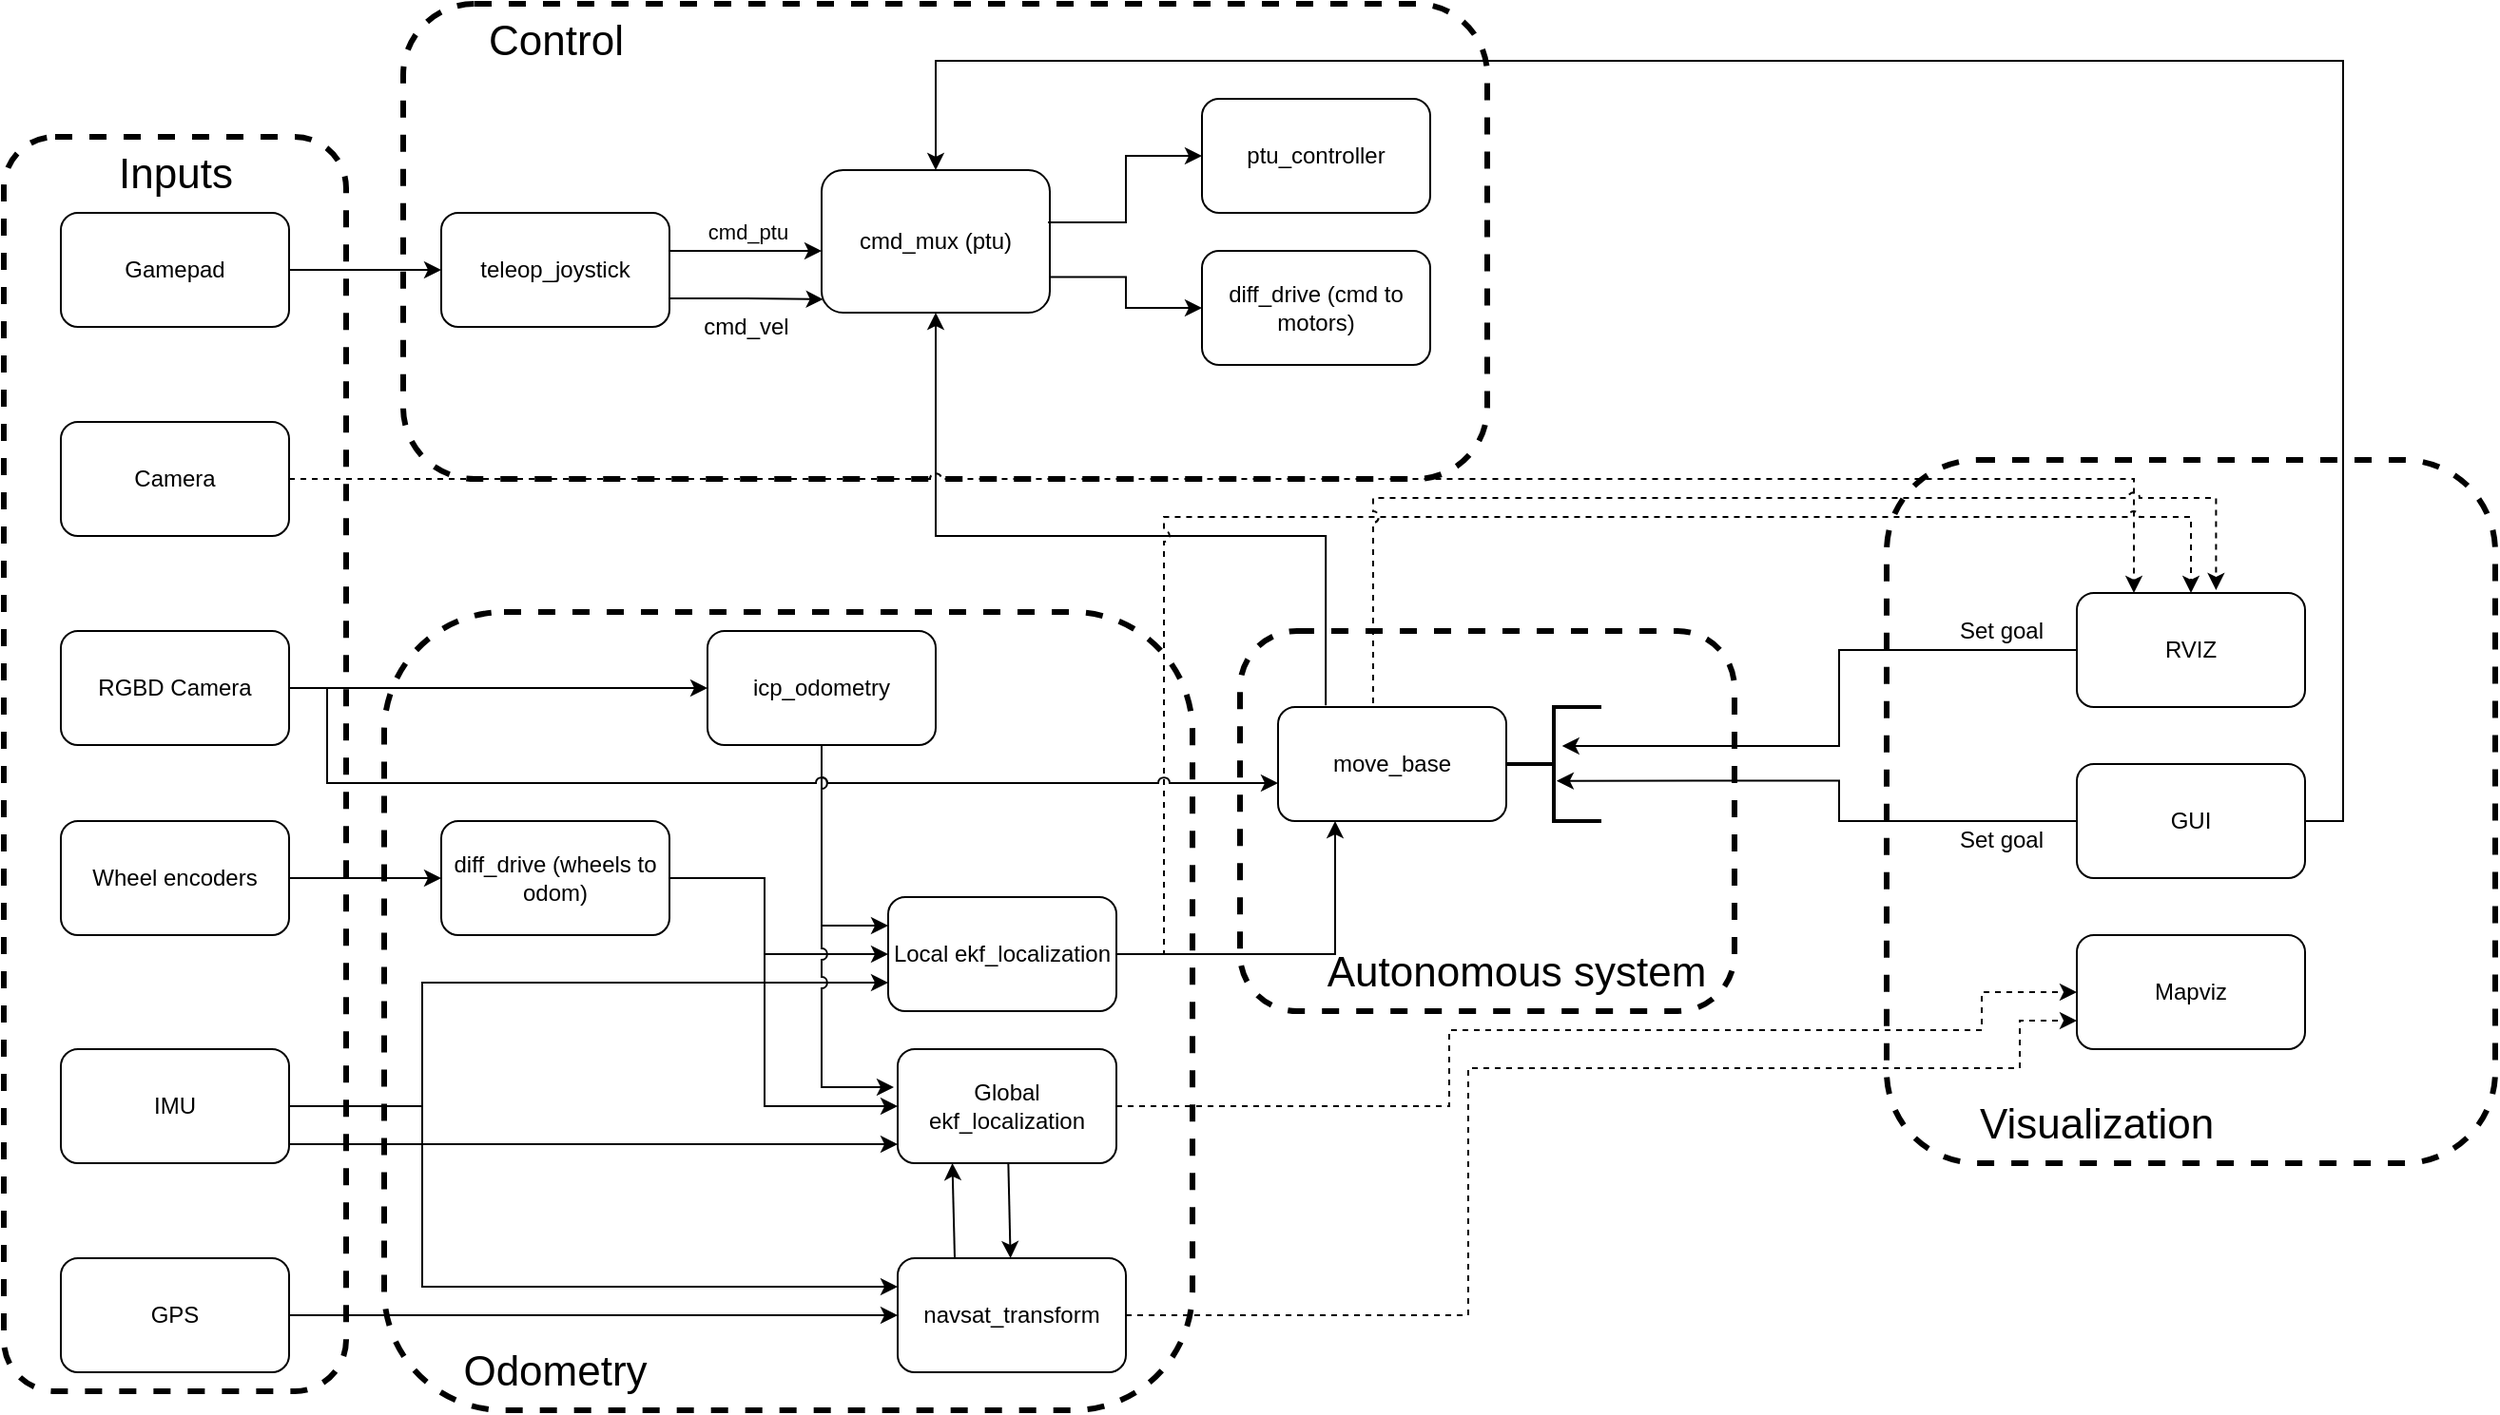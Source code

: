 <mxfile version="14.4.2" type="device"><diagram id="7--sw1NpdvDqQlmk30dt" name="Page-1"><mxGraphModel dx="276" dy="1248" grid="1" gridSize="10" guides="1" tooltips="1" connect="1" arrows="1" fold="1" page="1" pageScale="1" pageWidth="850" pageHeight="1100" math="0" shadow="0"><root><mxCell id="0"/><mxCell id="1" parent="0"/><mxCell id="lF4iuSSRYrCYD2imPk8r-73" value="" style="group" parent="1" vertex="1" connectable="0"><mxGeometry x="20" y="-80" width="180" height="660" as="geometry"/></mxCell><mxCell id="lF4iuSSRYrCYD2imPk8r-71" value="" style="rounded=1;whiteSpace=wrap;html=1;fillColor=none;dashed=1;strokeWidth=3;" parent="lF4iuSSRYrCYD2imPk8r-73" vertex="1"><mxGeometry width="180" height="660" as="geometry"/></mxCell><mxCell id="lF4iuSSRYrCYD2imPk8r-72" value="&lt;font style=&quot;font-size: 22px&quot;&gt;Inputs&lt;/font&gt;" style="text;html=1;align=center;verticalAlign=middle;resizable=0;points=[];autosize=1;" parent="lF4iuSSRYrCYD2imPk8r-73" vertex="1"><mxGeometry x="50" y="10" width="80" height="20" as="geometry"/></mxCell><mxCell id="lF4iuSSRYrCYD2imPk8r-77" value="" style="rounded=1;whiteSpace=wrap;html=1;fillColor=none;dashed=1;strokeWidth=3;" parent="1" vertex="1"><mxGeometry x="230" y="-150" width="570" height="250" as="geometry"/></mxCell><mxCell id="lF4iuSSRYrCYD2imPk8r-58" value="" style="group" parent="1" vertex="1" connectable="0"><mxGeometry x="1040" y="170" width="60" height="210" as="geometry"/></mxCell><mxCell id="lF4iuSSRYrCYD2imPk8r-52" value="Set goal" style="text;html=1;align=center;verticalAlign=middle;resizable=0;points=[];autosize=1;" parent="lF4iuSSRYrCYD2imPk8r-58" vertex="1"><mxGeometry width="60" height="20" as="geometry"/></mxCell><mxCell id="lF4iuSSRYrCYD2imPk8r-79" value="" style="rounded=1;whiteSpace=wrap;html=1;fillColor=none;dashed=1;strokeWidth=3;" parent="lF4iuSSRYrCYD2imPk8r-58" vertex="1"><mxGeometry x="-370" y="10" width="260" height="200" as="geometry"/></mxCell><mxCell id="lF4iuSSRYrCYD2imPk8r-46" value="move_base" style="rounded=1;whiteSpace=wrap;html=1;" parent="lF4iuSSRYrCYD2imPk8r-58" vertex="1"><mxGeometry x="-350" y="50" width="120" height="60" as="geometry"/></mxCell><mxCell id="lF4iuSSRYrCYD2imPk8r-53" value="" style="strokeWidth=2;html=1;shape=mxgraph.flowchart.annotation_2;align=left;labelPosition=right;pointerEvents=1;" parent="lF4iuSSRYrCYD2imPk8r-58" vertex="1"><mxGeometry x="-230" y="50" width="50" height="60" as="geometry"/></mxCell><mxCell id="lF4iuSSRYrCYD2imPk8r-75" value="" style="rounded=1;whiteSpace=wrap;html=1;fillColor=none;dashed=1;strokeWidth=3;" parent="1" vertex="1"><mxGeometry x="1010" y="90" width="320" height="370" as="geometry"/></mxCell><mxCell id="lF4iuSSRYrCYD2imPk8r-70" value="" style="rounded=1;whiteSpace=wrap;html=1;fillColor=none;dashed=1;strokeWidth=3;" parent="1" vertex="1"><mxGeometry x="220" y="170" width="425" height="420" as="geometry"/></mxCell><mxCell id="lF4iuSSRYrCYD2imPk8r-1" value="IMU" style="rounded=1;whiteSpace=wrap;html=1;" parent="1" vertex="1"><mxGeometry x="50" y="400" width="120" height="60" as="geometry"/></mxCell><mxCell id="lF4iuSSRYrCYD2imPk8r-2" value="GPS" style="rounded=1;whiteSpace=wrap;html=1;" parent="1" vertex="1"><mxGeometry x="50" y="510" width="120" height="60" as="geometry"/></mxCell><mxCell id="lF4iuSSRYrCYD2imPk8r-22" value="" style="edgeStyle=orthogonalEdgeStyle;rounded=0;orthogonalLoop=1;jettySize=auto;html=1;" parent="1" source="lF4iuSSRYrCYD2imPk8r-3" target="lF4iuSSRYrCYD2imPk8r-21" edge="1"><mxGeometry relative="1" as="geometry"/></mxCell><mxCell id="lF4iuSSRYrCYD2imPk8r-3" value="RGBD Camera" style="rounded=1;whiteSpace=wrap;html=1;" parent="1" vertex="1"><mxGeometry x="50" y="180" width="120" height="60" as="geometry"/></mxCell><mxCell id="lF4iuSSRYrCYD2imPk8r-34" value="" style="edgeStyle=orthogonalEdgeStyle;rounded=0;orthogonalLoop=1;jettySize=auto;html=1;" parent="1" source="lF4iuSSRYrCYD2imPk8r-4" target="lF4iuSSRYrCYD2imPk8r-33" edge="1"><mxGeometry relative="1" as="geometry"/></mxCell><mxCell id="lF4iuSSRYrCYD2imPk8r-4" value="Wheel encoders" style="rounded=1;whiteSpace=wrap;html=1;" parent="1" vertex="1"><mxGeometry x="50" y="280" width="120" height="60" as="geometry"/></mxCell><mxCell id="lF4iuSSRYrCYD2imPk8r-28" value="" style="edgeStyle=orthogonalEdgeStyle;rounded=0;orthogonalLoop=1;jettySize=auto;html=1;" parent="1" source="lF4iuSSRYrCYD2imPk8r-5" target="lF4iuSSRYrCYD2imPk8r-27" edge="1"><mxGeometry relative="1" as="geometry"/></mxCell><mxCell id="lF4iuSSRYrCYD2imPk8r-5" value="Gamepad" style="rounded=1;whiteSpace=wrap;html=1;" parent="1" vertex="1"><mxGeometry x="50" y="-40" width="120" height="60" as="geometry"/></mxCell><mxCell id="lF4iuSSRYrCYD2imPk8r-6" value="Camera" style="rounded=1;whiteSpace=wrap;html=1;" parent="1" vertex="1"><mxGeometry x="50" y="70" width="120" height="60" as="geometry"/></mxCell><mxCell id="lF4iuSSRYrCYD2imPk8r-7" value="Local ekf_localization" style="rounded=1;whiteSpace=wrap;html=1;" parent="1" vertex="1"><mxGeometry x="485" y="320" width="120" height="60" as="geometry"/></mxCell><mxCell id="lF4iuSSRYrCYD2imPk8r-8" value="Global ekf_localization" style="rounded=1;whiteSpace=wrap;html=1;fillColor=#FFFFFF;" parent="1" vertex="1"><mxGeometry x="490" y="400" width="115" height="60" as="geometry"/></mxCell><mxCell id="lF4iuSSRYrCYD2imPk8r-9" value="navsat_transform" style="rounded=1;whiteSpace=wrap;html=1;" parent="1" vertex="1"><mxGeometry x="490" y="510" width="120" height="60" as="geometry"/></mxCell><mxCell id="lF4iuSSRYrCYD2imPk8r-11" value="" style="endArrow=classic;html=1;exitX=0.25;exitY=0;exitDx=0;exitDy=0;entryX=0.25;entryY=1;entryDx=0;entryDy=0;" parent="1" source="lF4iuSSRYrCYD2imPk8r-9" target="lF4iuSSRYrCYD2imPk8r-8" edge="1"><mxGeometry width="50" height="50" relative="1" as="geometry"><mxPoint x="545" y="290" as="sourcePoint"/><mxPoint x="520" y="462" as="targetPoint"/></mxGeometry></mxCell><mxCell id="lF4iuSSRYrCYD2imPk8r-13" value="" style="endArrow=classic;html=1;" parent="1" source="lF4iuSSRYrCYD2imPk8r-8" target="lF4iuSSRYrCYD2imPk8r-9" edge="1"><mxGeometry width="50" height="50" relative="1" as="geometry"><mxPoint x="545" y="430" as="sourcePoint"/><mxPoint x="595" y="380" as="targetPoint"/></mxGeometry></mxCell><mxCell id="lF4iuSSRYrCYD2imPk8r-14" value="" style="endArrow=classic;html=1;exitX=1;exitY=0.5;exitDx=0;exitDy=0;entryX=0;entryY=0.5;entryDx=0;entryDy=0;" parent="1" source="lF4iuSSRYrCYD2imPk8r-2" target="lF4iuSSRYrCYD2imPk8r-9" edge="1"><mxGeometry width="50" height="50" relative="1" as="geometry"><mxPoint x="230" y="430" as="sourcePoint"/><mxPoint x="280" y="380" as="targetPoint"/></mxGeometry></mxCell><mxCell id="lF4iuSSRYrCYD2imPk8r-15" value="" style="endArrow=classic;html=1;exitX=1;exitY=0.5;exitDx=0;exitDy=0;entryX=0;entryY=0.25;entryDx=0;entryDy=0;rounded=0;edgeStyle=orthogonalEdgeStyle;" parent="1" source="lF4iuSSRYrCYD2imPk8r-1" target="lF4iuSSRYrCYD2imPk8r-9" edge="1"><mxGeometry width="50" height="50" relative="1" as="geometry"><mxPoint x="230" y="430" as="sourcePoint"/><mxPoint x="280" y="380" as="targetPoint"/><Array as="points"><mxPoint x="240" y="430"/><mxPoint x="240" y="525"/></Array></mxGeometry></mxCell><mxCell id="lF4iuSSRYrCYD2imPk8r-17" value="" style="endArrow=classic;html=1;exitX=1;exitY=0.5;exitDx=0;exitDy=0;rounded=0;edgeStyle=orthogonalEdgeStyle;" parent="1" source="lF4iuSSRYrCYD2imPk8r-1" edge="1"><mxGeometry width="50" height="50" relative="1" as="geometry"><mxPoint x="180" y="450" as="sourcePoint"/><mxPoint x="490" y="450" as="targetPoint"/><Array as="points"><mxPoint x="170" y="450"/><mxPoint x="490" y="450"/></Array></mxGeometry></mxCell><mxCell id="lF4iuSSRYrCYD2imPk8r-18" value="" style="endArrow=classic;html=1;exitX=1;exitY=0.5;exitDx=0;exitDy=0;rounded=0;edgeStyle=orthogonalEdgeStyle;entryX=0;entryY=0.75;entryDx=0;entryDy=0;" parent="1" source="lF4iuSSRYrCYD2imPk8r-1" target="lF4iuSSRYrCYD2imPk8r-7" edge="1"><mxGeometry width="50" height="50" relative="1" as="geometry"><mxPoint x="180" y="450" as="sourcePoint"/><mxPoint x="340" y="370" as="targetPoint"/><Array as="points"><mxPoint x="240" y="430"/><mxPoint x="240" y="365"/></Array></mxGeometry></mxCell><mxCell id="lF4iuSSRYrCYD2imPk8r-21" value="icp_odometry" style="rounded=1;whiteSpace=wrap;html=1;" parent="1" vertex="1"><mxGeometry x="390" y="180" width="120" height="60" as="geometry"/></mxCell><mxCell id="lF4iuSSRYrCYD2imPk8r-23" value="" style="endArrow=classic;html=1;exitX=0.5;exitY=1;exitDx=0;exitDy=0;entryX=0;entryY=0.25;entryDx=0;entryDy=0;edgeStyle=orthogonalEdgeStyle;rounded=0;" parent="1" source="lF4iuSSRYrCYD2imPk8r-21" target="lF4iuSSRYrCYD2imPk8r-7" edge="1"><mxGeometry width="50" height="50" relative="1" as="geometry"><mxPoint x="415" y="300" as="sourcePoint"/><mxPoint x="465" y="250" as="targetPoint"/></mxGeometry></mxCell><mxCell id="lF4iuSSRYrCYD2imPk8r-27" value="teleop_joystick" style="rounded=1;whiteSpace=wrap;html=1;" parent="1" vertex="1"><mxGeometry x="250" y="-40" width="120" height="60" as="geometry"/></mxCell><mxCell id="lF4iuSSRYrCYD2imPk8r-32" value="" style="edgeStyle=orthogonalEdgeStyle;rounded=0;orthogonalLoop=1;jettySize=auto;html=1;exitX=1;exitY=0.75;exitDx=0;exitDy=0;" parent="1" source="lF4iuSSRYrCYD2imPk8r-60" target="lF4iuSSRYrCYD2imPk8r-31" edge="1"><mxGeometry relative="1" as="geometry"><mxPoint x="570" y="10" as="sourcePoint"/></mxGeometry></mxCell><mxCell id="lF4iuSSRYrCYD2imPk8r-31" value="diff_drive (cmd to motors)" style="rounded=1;whiteSpace=wrap;html=1;" parent="1" vertex="1"><mxGeometry x="650" y="-20" width="120" height="60" as="geometry"/></mxCell><mxCell id="lF4iuSSRYrCYD2imPk8r-33" value="diff_drive (wheels to odom)" style="rounded=1;whiteSpace=wrap;html=1;" parent="1" vertex="1"><mxGeometry x="250" y="280" width="120" height="60" as="geometry"/></mxCell><mxCell id="lF4iuSSRYrCYD2imPk8r-35" value="" style="endArrow=classic;html=1;exitX=1;exitY=0.5;exitDx=0;exitDy=0;entryX=0;entryY=0.5;entryDx=0;entryDy=0;edgeStyle=orthogonalEdgeStyle;rounded=0;" parent="1" source="lF4iuSSRYrCYD2imPk8r-33" target="lF4iuSSRYrCYD2imPk8r-7" edge="1"><mxGeometry width="50" height="50" relative="1" as="geometry"><mxPoint x="270" y="280" as="sourcePoint"/><mxPoint x="320" y="230" as="targetPoint"/><Array as="points"><mxPoint x="420" y="310"/><mxPoint x="420" y="350"/></Array></mxGeometry></mxCell><mxCell id="lF4iuSSRYrCYD2imPk8r-41" value="" style="group" parent="1" vertex="1" connectable="0"><mxGeometry x="380" y="-50" width="60" height="20" as="geometry"/></mxCell><mxCell id="lF4iuSSRYrCYD2imPk8r-30" value="" style="edgeStyle=orthogonalEdgeStyle;rounded=0;orthogonalLoop=1;jettySize=auto;html=1;exitX=1;exitY=0.75;exitDx=0;exitDy=0;entryX=0.007;entryY=0.424;entryDx=0;entryDy=0;entryPerimeter=0;" parent="lF4iuSSRYrCYD2imPk8r-41" source="lF4iuSSRYrCYD2imPk8r-27" edge="1"><mxGeometry relative="1" as="geometry"><mxPoint x="70.84" y="55.44" as="targetPoint"/></mxGeometry></mxCell><mxCell id="lF4iuSSRYrCYD2imPk8r-42" value="" style="endArrow=classic;html=1;exitX=1;exitY=0.25;exitDx=0;exitDy=0;rounded=0;edgeStyle=orthogonalEdgeStyle;entryX=0;entryY=0.5;entryDx=0;entryDy=0;" parent="1" edge="1"><mxGeometry width="50" height="50" relative="1" as="geometry"><mxPoint x="370" y="-20" as="sourcePoint"/><mxPoint x="450" y="-20" as="targetPoint"/><Array as="points"/></mxGeometry></mxCell><mxCell id="lF4iuSSRYrCYD2imPk8r-43" value="cmd_ptu" style="edgeLabel;html=1;align=center;verticalAlign=middle;resizable=0;points=[];" parent="lF4iuSSRYrCYD2imPk8r-42" vertex="1" connectable="0"><mxGeometry x="-0.216" relative="1" as="geometry"><mxPoint x="9" y="-10.0" as="offset"/></mxGeometry></mxCell><mxCell id="lF4iuSSRYrCYD2imPk8r-44" value="ptu_controller" style="rounded=1;whiteSpace=wrap;html=1;" parent="1" vertex="1"><mxGeometry x="650" y="-100" width="120" height="60" as="geometry"/></mxCell><mxCell id="lF4iuSSRYrCYD2imPk8r-49" value="" style="endArrow=classic;html=1;exitX=1;exitY=0.5;exitDx=0;exitDy=0;entryX=0.25;entryY=1;entryDx=0;entryDy=0;edgeStyle=orthogonalEdgeStyle;rounded=0;" parent="1" source="lF4iuSSRYrCYD2imPk8r-7" target="lF4iuSSRYrCYD2imPk8r-46" edge="1"><mxGeometry width="50" height="50" relative="1" as="geometry"><mxPoint x="530" y="260" as="sourcePoint"/><mxPoint x="580" y="210" as="targetPoint"/></mxGeometry></mxCell><mxCell id="lF4iuSSRYrCYD2imPk8r-50" value="RVIZ" style="rounded=1;whiteSpace=wrap;html=1;" parent="1" vertex="1"><mxGeometry x="1110" y="160" width="120" height="60" as="geometry"/></mxCell><mxCell id="lF4iuSSRYrCYD2imPk8r-54" value="GUI" style="rounded=1;whiteSpace=wrap;html=1;" parent="1" vertex="1"><mxGeometry x="1110" y="250" width="120" height="60" as="geometry"/></mxCell><mxCell id="lF4iuSSRYrCYD2imPk8r-57" value="" style="group" parent="1" vertex="1" connectable="0"><mxGeometry x="1040" y="280" width="60" height="20" as="geometry"/></mxCell><mxCell id="lF4iuSSRYrCYD2imPk8r-56" value="Set goal" style="text;html=1;align=center;verticalAlign=middle;resizable=0;points=[];autosize=1;" parent="lF4iuSSRYrCYD2imPk8r-57" vertex="1"><mxGeometry width="60" height="20" as="geometry"/></mxCell><mxCell id="lF4iuSSRYrCYD2imPk8r-59" value="" style="endArrow=classic;html=1;exitX=0.209;exitY=-0.014;exitDx=0;exitDy=0;exitPerimeter=0;rounded=0;edgeStyle=orthogonalEdgeStyle;entryX=0.5;entryY=1;entryDx=0;entryDy=0;" parent="1" source="lF4iuSSRYrCYD2imPk8r-46" target="lF4iuSSRYrCYD2imPk8r-60" edge="1"><mxGeometry width="50" height="50" relative="1" as="geometry"><mxPoint x="530" y="170" as="sourcePoint"/><mxPoint x="493.08" y="40.12" as="targetPoint"/><Array as="points"><mxPoint x="715" y="130"/><mxPoint x="510" y="130"/></Array></mxGeometry></mxCell><mxCell id="lF4iuSSRYrCYD2imPk8r-36" value="cmd_vel" style="text;html=1;align=center;verticalAlign=middle;resizable=0;points=[];autosize=1;" parent="1" vertex="1"><mxGeometry x="380" y="10" width="60" height="20" as="geometry"/></mxCell><mxCell id="lF4iuSSRYrCYD2imPk8r-60" value="cmd_mux (ptu)" style="rounded=1;whiteSpace=wrap;html=1;" parent="1" vertex="1"><mxGeometry x="450" y="-62.5" width="120" height="75" as="geometry"/></mxCell><mxCell id="lF4iuSSRYrCYD2imPk8r-61" value="" style="endArrow=classic;html=1;rounded=0;edgeStyle=orthogonalEdgeStyle;exitX=0.992;exitY=0.367;exitDx=0;exitDy=0;exitPerimeter=0;" parent="1" source="lF4iuSSRYrCYD2imPk8r-60" target="lF4iuSSRYrCYD2imPk8r-44" edge="1"><mxGeometry width="50" height="50" relative="1" as="geometry"><mxPoint x="570" y="-70" as="sourcePoint"/><mxPoint x="470" y="20" as="targetPoint"/></mxGeometry></mxCell><mxCell id="lF4iuSSRYrCYD2imPk8r-62" value="" style="endArrow=classic;html=1;strokeColor=#000000;exitX=1;exitY=0.5;exitDx=0;exitDy=0;entryX=0.5;entryY=0;entryDx=0;entryDy=0;rounded=0;edgeStyle=orthogonalEdgeStyle;" parent="1" source="lF4iuSSRYrCYD2imPk8r-54" target="lF4iuSSRYrCYD2imPk8r-60" edge="1"><mxGeometry width="50" height="50" relative="1" as="geometry"><mxPoint x="640" y="180" as="sourcePoint"/><mxPoint x="690" y="130" as="targetPoint"/><Array as="points"><mxPoint x="1250" y="280"/><mxPoint x="1250" y="-120"/><mxPoint x="510" y="-120"/></Array></mxGeometry></mxCell><mxCell id="lF4iuSSRYrCYD2imPk8r-63" value="" style="endArrow=classic;html=1;strokeColor=#000000;exitX=1;exitY=0.5;exitDx=0;exitDy=0;entryX=0.25;entryY=0;entryDx=0;entryDy=0;rounded=0;edgeStyle=orthogonalEdgeStyle;dashed=1;jumpStyle=arc;" parent="1" source="lF4iuSSRYrCYD2imPk8r-6" target="lF4iuSSRYrCYD2imPk8r-50" edge="1"><mxGeometry width="50" height="50" relative="1" as="geometry"><mxPoint x="650" y="260" as="sourcePoint"/><mxPoint x="700" y="210" as="targetPoint"/></mxGeometry></mxCell><mxCell id="lF4iuSSRYrCYD2imPk8r-65" value="Mapviz" style="rounded=1;whiteSpace=wrap;html=1;" parent="1" vertex="1"><mxGeometry x="1110" y="340" width="120" height="60" as="geometry"/></mxCell><mxCell id="lF4iuSSRYrCYD2imPk8r-66" value="" style="endArrow=classic;html=1;strokeColor=#000000;exitX=1;exitY=0.5;exitDx=0;exitDy=0;rounded=0;edgeStyle=orthogonalEdgeStyle;dashed=1;shadow=0;sketch=0;jumpStyle=arc;entryX=0;entryY=0.5;entryDx=0;entryDy=0;" parent="1" source="lF4iuSSRYrCYD2imPk8r-8" target="lF4iuSSRYrCYD2imPk8r-65" edge="1"><mxGeometry width="50" height="50" relative="1" as="geometry"><mxPoint x="180" y="205" as="sourcePoint"/><mxPoint x="970" y="380" as="targetPoint"/><Array as="points"><mxPoint x="780" y="430"/><mxPoint x="780" y="390"/><mxPoint x="1060" y="390"/><mxPoint x="1060" y="370"/></Array></mxGeometry></mxCell><mxCell id="lF4iuSSRYrCYD2imPk8r-67" value="" style="endArrow=classic;html=1;strokeColor=#000000;exitX=1;exitY=0.5;exitDx=0;exitDy=0;rounded=0;edgeStyle=orthogonalEdgeStyle;dashed=1;shadow=0;sketch=0;jumpStyle=arc;entryX=0.5;entryY=0;entryDx=0;entryDy=0;" parent="1" source="lF4iuSSRYrCYD2imPk8r-7" target="lF4iuSSRYrCYD2imPk8r-50" edge="1"><mxGeometry width="50" height="50" relative="1" as="geometry"><mxPoint x="615" y="360" as="sourcePoint"/><mxPoint x="980" y="410" as="targetPoint"/><Array as="points"><mxPoint x="630" y="350"/><mxPoint x="630" y="120"/><mxPoint x="1170" y="120"/></Array></mxGeometry></mxCell><mxCell id="lF4iuSSRYrCYD2imPk8r-68" value="" style="endArrow=classic;html=1;strokeColor=#000000;exitX=1;exitY=0.5;exitDx=0;exitDy=0;rounded=0;edgeStyle=orthogonalEdgeStyle;dashed=1;shadow=0;sketch=0;jumpStyle=arc;entryX=0;entryY=0.75;entryDx=0;entryDy=0;" parent="1" source="lF4iuSSRYrCYD2imPk8r-9" target="lF4iuSSRYrCYD2imPk8r-65" edge="1"><mxGeometry width="50" height="50" relative="1" as="geometry"><mxPoint x="615" y="440" as="sourcePoint"/><mxPoint x="970" y="410" as="targetPoint"/><Array as="points"><mxPoint x="790" y="540"/><mxPoint x="790" y="410"/><mxPoint x="1080" y="410"/><mxPoint x="1080" y="385"/></Array></mxGeometry></mxCell><mxCell id="lF4iuSSRYrCYD2imPk8r-69" value="" style="endArrow=classic;html=1;strokeColor=#000000;exitX=0.5;exitY=0;exitDx=0;exitDy=0;rounded=0;edgeStyle=orthogonalEdgeStyle;dashed=1;shadow=0;sketch=0;jumpStyle=arc;entryX=0.61;entryY=-0.025;entryDx=0;entryDy=0;entryPerimeter=0;" parent="1" source="lF4iuSSRYrCYD2imPk8r-46" target="lF4iuSSRYrCYD2imPk8r-50" edge="1"><mxGeometry width="50" height="50" relative="1" as="geometry"><mxPoint x="615" y="360" as="sourcePoint"/><mxPoint x="1040" y="170" as="targetPoint"/><Array as="points"><mxPoint x="740" y="110"/><mxPoint x="1183" y="110"/></Array></mxGeometry></mxCell><mxCell id="lF4iuSSRYrCYD2imPk8r-74" value="&lt;font style=&quot;font-size: 22px&quot;&gt;Odometry&lt;/font&gt;" style="text;html=1;strokeColor=none;fillColor=none;align=center;verticalAlign=middle;whiteSpace=wrap;rounded=0;dashed=1;" parent="1" vertex="1"><mxGeometry x="290" y="560" width="40" height="20" as="geometry"/></mxCell><mxCell id="lF4iuSSRYrCYD2imPk8r-76" value="&lt;font style=&quot;font-size: 22px&quot;&gt;Visualization&lt;/font&gt;" style="text;html=1;align=center;verticalAlign=middle;resizable=0;points=[];autosize=1;" parent="1" vertex="1"><mxGeometry x="1050" y="430" width="140" height="20" as="geometry"/></mxCell><mxCell id="lF4iuSSRYrCYD2imPk8r-78" value="&lt;font style=&quot;font-size: 22px&quot;&gt;Control&lt;/font&gt;" style="text;html=1;align=center;verticalAlign=middle;resizable=0;points=[];autosize=1;" parent="1" vertex="1"><mxGeometry x="265" y="-140" width="90" height="20" as="geometry"/></mxCell><mxCell id="lF4iuSSRYrCYD2imPk8r-80" value="" style="endArrow=classic;html=1;strokeColor=#000000;exitX=1;exitY=0.5;exitDx=0;exitDy=0;rounded=0;edgeStyle=orthogonalEdgeStyle;shadow=0;sketch=0;jumpStyle=arc;" parent="1" source="lF4iuSSRYrCYD2imPk8r-3" target="lF4iuSSRYrCYD2imPk8r-46" edge="1"><mxGeometry width="50" height="50" relative="1" as="geometry"><mxPoint x="170" y="210" as="sourcePoint"/><mxPoint x="1160.04" y="160" as="targetPoint"/><Array as="points"><mxPoint x="190" y="210"/><mxPoint x="190" y="260"/></Array></mxGeometry></mxCell><mxCell id="lF4iuSSRYrCYD2imPk8r-82" value="" style="endArrow=classic;html=1;exitX=0;exitY=0.5;exitDx=0;exitDy=0;rounded=0;edgeStyle=orthogonalEdgeStyle;entryX=0.587;entryY=0.341;entryDx=0;entryDy=0;entryPerimeter=0;" parent="1" source="lF4iuSSRYrCYD2imPk8r-50" target="lF4iuSSRYrCYD2imPk8r-53" edge="1"><mxGeometry width="50" height="50" relative="1" as="geometry"><mxPoint x="2140" y="360" as="sourcePoint"/><mxPoint x="1854.8" y="403.74" as="targetPoint"/></mxGeometry></mxCell><mxCell id="lF4iuSSRYrCYD2imPk8r-83" value="&lt;font style=&quot;font-size: 22px&quot;&gt;Autonomous system&lt;/font&gt;" style="text;html=1;align=center;verticalAlign=middle;resizable=0;points=[];autosize=1;" parent="1" vertex="1"><mxGeometry x="710" y="350" width="210" height="20" as="geometry"/></mxCell><mxCell id="lF4iuSSRYrCYD2imPk8r-55" value="" style="endArrow=classic;html=1;exitX=0;exitY=0.5;exitDx=0;exitDy=0;entryX=0.529;entryY=0.647;entryDx=0;entryDy=0;entryPerimeter=0;edgeStyle=orthogonalEdgeStyle;rounded=0;" parent="1" source="lF4iuSSRYrCYD2imPk8r-54" target="lF4iuSSRYrCYD2imPk8r-53" edge="1"><mxGeometry width="50" height="50" relative="1" as="geometry"><mxPoint x="670" y="300" as="sourcePoint"/><mxPoint x="720" y="250" as="targetPoint"/></mxGeometry></mxCell><mxCell id="PlFqc6pd4jDFf-1oRlou-1" value="" style="endArrow=classic;html=1;edgeStyle=orthogonalEdgeStyle;rounded=0;" edge="1" parent="1" target="lF4iuSSRYrCYD2imPk8r-8"><mxGeometry width="50" height="50" relative="1" as="geometry"><mxPoint x="420" y="348" as="sourcePoint"/><mxPoint x="480" y="420" as="targetPoint"/><Array as="points"><mxPoint x="420" y="430"/></Array></mxGeometry></mxCell><mxCell id="PlFqc6pd4jDFf-1oRlou-2" value="" style="endArrow=classic;html=1;edgeStyle=orthogonalEdgeStyle;rounded=0;jumpStyle=arc;entryX=-0.009;entryY=0.331;entryDx=0;entryDy=0;entryPerimeter=0;" edge="1" parent="1" target="lF4iuSSRYrCYD2imPk8r-8"><mxGeometry width="50" height="50" relative="1" as="geometry"><mxPoint x="450" y="240" as="sourcePoint"/><mxPoint x="488" y="420" as="targetPoint"/><Array as="points"><mxPoint x="450" y="420"/><mxPoint x="488" y="420"/></Array></mxGeometry></mxCell></root></mxGraphModel></diagram></mxfile>